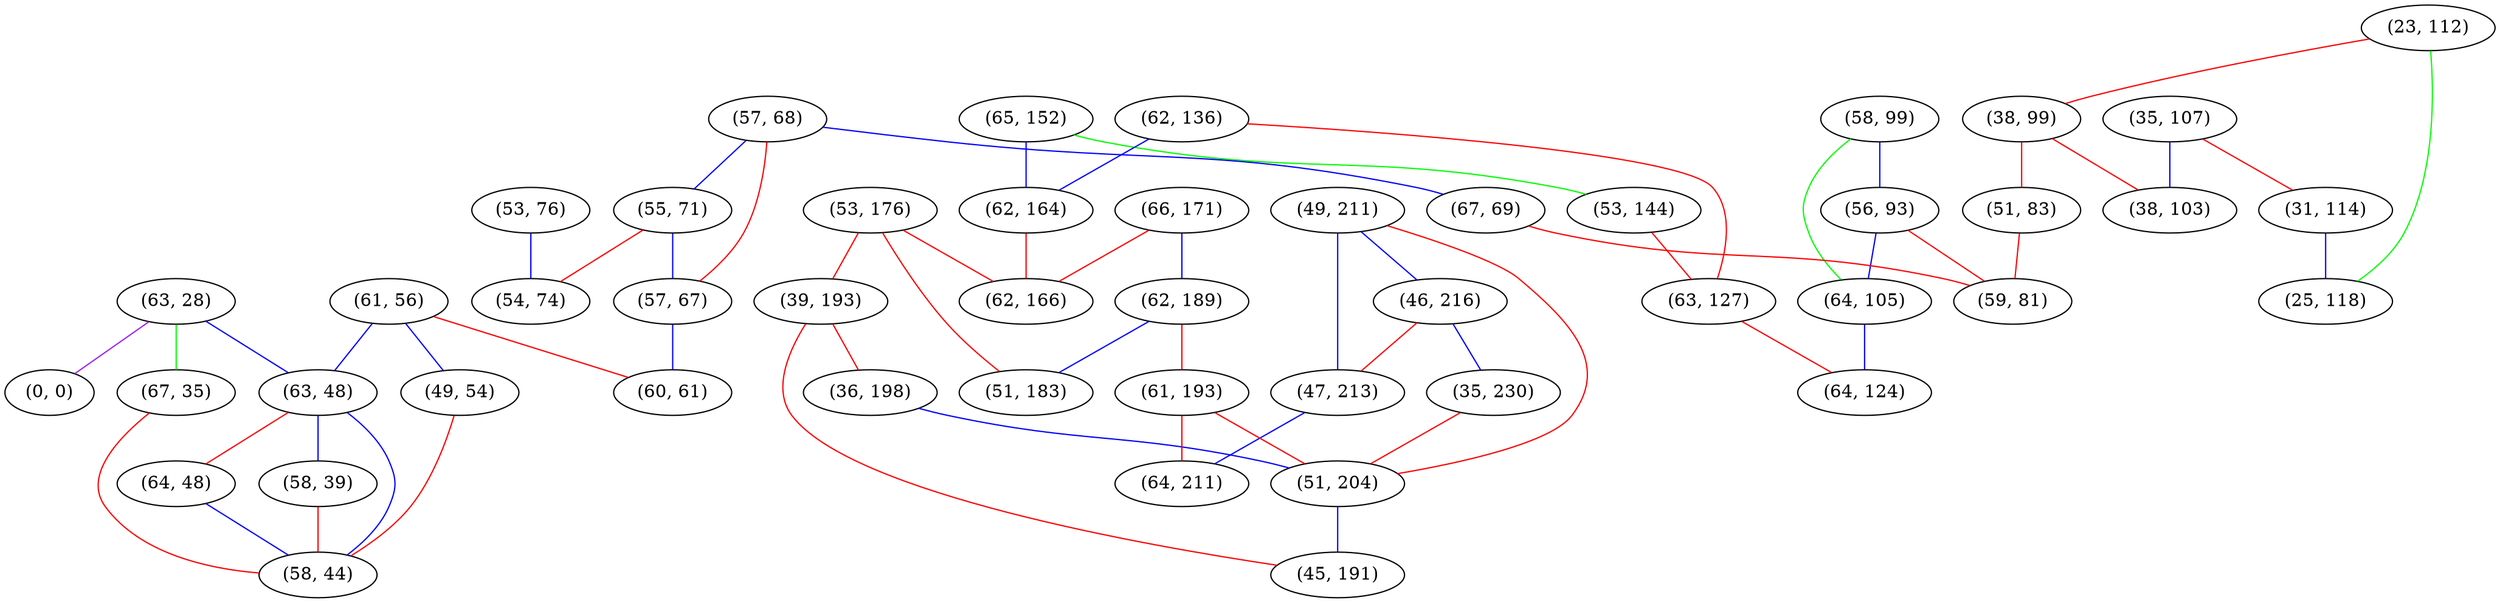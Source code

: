 graph "" {
"(63, 28)";
"(65, 152)";
"(61, 56)";
"(57, 68)";
"(63, 48)";
"(66, 171)";
"(35, 107)";
"(62, 189)";
"(62, 136)";
"(53, 144)";
"(49, 54)";
"(53, 176)";
"(62, 164)";
"(55, 71)";
"(53, 76)";
"(54, 74)";
"(62, 166)";
"(49, 211)";
"(23, 112)";
"(39, 193)";
"(58, 99)";
"(46, 216)";
"(67, 35)";
"(38, 99)";
"(64, 48)";
"(35, 230)";
"(57, 67)";
"(0, 0)";
"(56, 93)";
"(36, 198)";
"(31, 114)";
"(60, 61)";
"(47, 213)";
"(61, 193)";
"(51, 204)";
"(64, 105)";
"(38, 103)";
"(25, 118)";
"(67, 69)";
"(51, 83)";
"(64, 211)";
"(63, 127)";
"(59, 81)";
"(58, 39)";
"(51, 183)";
"(45, 191)";
"(58, 44)";
"(64, 124)";
"(63, 28)" -- "(0, 0)"  [color=purple, key=0, weight=4];
"(63, 28)" -- "(63, 48)"  [color=blue, key=0, weight=3];
"(63, 28)" -- "(67, 35)"  [color=green, key=0, weight=2];
"(65, 152)" -- "(62, 164)"  [color=blue, key=0, weight=3];
"(65, 152)" -- "(53, 144)"  [color=green, key=0, weight=2];
"(61, 56)" -- "(60, 61)"  [color=red, key=0, weight=1];
"(61, 56)" -- "(63, 48)"  [color=blue, key=0, weight=3];
"(61, 56)" -- "(49, 54)"  [color=blue, key=0, weight=3];
"(57, 68)" -- "(57, 67)"  [color=red, key=0, weight=1];
"(57, 68)" -- "(55, 71)"  [color=blue, key=0, weight=3];
"(57, 68)" -- "(67, 69)"  [color=blue, key=0, weight=3];
"(63, 48)" -- "(58, 39)"  [color=blue, key=0, weight=3];
"(63, 48)" -- "(64, 48)"  [color=red, key=0, weight=1];
"(63, 48)" -- "(58, 44)"  [color=blue, key=0, weight=3];
"(66, 171)" -- "(62, 189)"  [color=blue, key=0, weight=3];
"(66, 171)" -- "(62, 166)"  [color=red, key=0, weight=1];
"(35, 107)" -- "(38, 103)"  [color=blue, key=0, weight=3];
"(35, 107)" -- "(31, 114)"  [color=red, key=0, weight=1];
"(62, 189)" -- "(61, 193)"  [color=red, key=0, weight=1];
"(62, 189)" -- "(51, 183)"  [color=blue, key=0, weight=3];
"(62, 136)" -- "(62, 164)"  [color=blue, key=0, weight=3];
"(62, 136)" -- "(63, 127)"  [color=red, key=0, weight=1];
"(53, 144)" -- "(63, 127)"  [color=red, key=0, weight=1];
"(49, 54)" -- "(58, 44)"  [color=red, key=0, weight=1];
"(53, 176)" -- "(51, 183)"  [color=red, key=0, weight=1];
"(53, 176)" -- "(62, 166)"  [color=red, key=0, weight=1];
"(53, 176)" -- "(39, 193)"  [color=red, key=0, weight=1];
"(62, 164)" -- "(62, 166)"  [color=red, key=0, weight=1];
"(55, 71)" -- "(57, 67)"  [color=blue, key=0, weight=3];
"(55, 71)" -- "(54, 74)"  [color=red, key=0, weight=1];
"(53, 76)" -- "(54, 74)"  [color=blue, key=0, weight=3];
"(49, 211)" -- "(47, 213)"  [color=blue, key=0, weight=3];
"(49, 211)" -- "(51, 204)"  [color=red, key=0, weight=1];
"(49, 211)" -- "(46, 216)"  [color=blue, key=0, weight=3];
"(23, 112)" -- "(38, 99)"  [color=red, key=0, weight=1];
"(23, 112)" -- "(25, 118)"  [color=green, key=0, weight=2];
"(39, 193)" -- "(45, 191)"  [color=red, key=0, weight=1];
"(39, 193)" -- "(36, 198)"  [color=red, key=0, weight=1];
"(58, 99)" -- "(64, 105)"  [color=green, key=0, weight=2];
"(58, 99)" -- "(56, 93)"  [color=blue, key=0, weight=3];
"(46, 216)" -- "(47, 213)"  [color=red, key=0, weight=1];
"(46, 216)" -- "(35, 230)"  [color=blue, key=0, weight=3];
"(67, 35)" -- "(58, 44)"  [color=red, key=0, weight=1];
"(38, 99)" -- "(38, 103)"  [color=red, key=0, weight=1];
"(38, 99)" -- "(51, 83)"  [color=red, key=0, weight=1];
"(64, 48)" -- "(58, 44)"  [color=blue, key=0, weight=3];
"(35, 230)" -- "(51, 204)"  [color=red, key=0, weight=1];
"(57, 67)" -- "(60, 61)"  [color=blue, key=0, weight=3];
"(56, 93)" -- "(64, 105)"  [color=blue, key=0, weight=3];
"(56, 93)" -- "(59, 81)"  [color=red, key=0, weight=1];
"(36, 198)" -- "(51, 204)"  [color=blue, key=0, weight=3];
"(31, 114)" -- "(25, 118)"  [color=blue, key=0, weight=3];
"(47, 213)" -- "(64, 211)"  [color=blue, key=0, weight=3];
"(61, 193)" -- "(64, 211)"  [color=red, key=0, weight=1];
"(61, 193)" -- "(51, 204)"  [color=red, key=0, weight=1];
"(51, 204)" -- "(45, 191)"  [color=blue, key=0, weight=3];
"(64, 105)" -- "(64, 124)"  [color=blue, key=0, weight=3];
"(67, 69)" -- "(59, 81)"  [color=red, key=0, weight=1];
"(51, 83)" -- "(59, 81)"  [color=red, key=0, weight=1];
"(63, 127)" -- "(64, 124)"  [color=red, key=0, weight=1];
"(58, 39)" -- "(58, 44)"  [color=red, key=0, weight=1];
}
